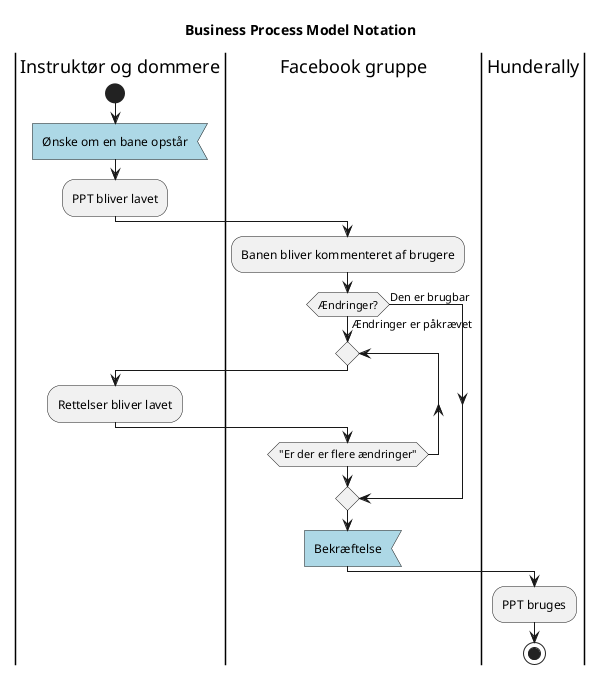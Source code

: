 @startuml bpmn
title Business Process Model Notation
|Instruktør og dommere|
start
#LightBlue:Ønske om en bane opstår<
:PPT bliver lavet;
|Facebook gruppe|
:Banen bliver kommenteret af brugere;
if (Ændringer?) is (Ændringer er påkrævet) then
repeat
|Instruktør og dommere|
:Rettelser bliver lavet;
|Facebook gruppe|
repeatwhile ("Er der er flere ændringer")
else (Den er brugbar)
|Facebook gruppe|
endif 
|Facebook gruppe|
#LightBlue:Bekræftelse<
|Hunderally|
:PPT bruges;
stop
@enduml